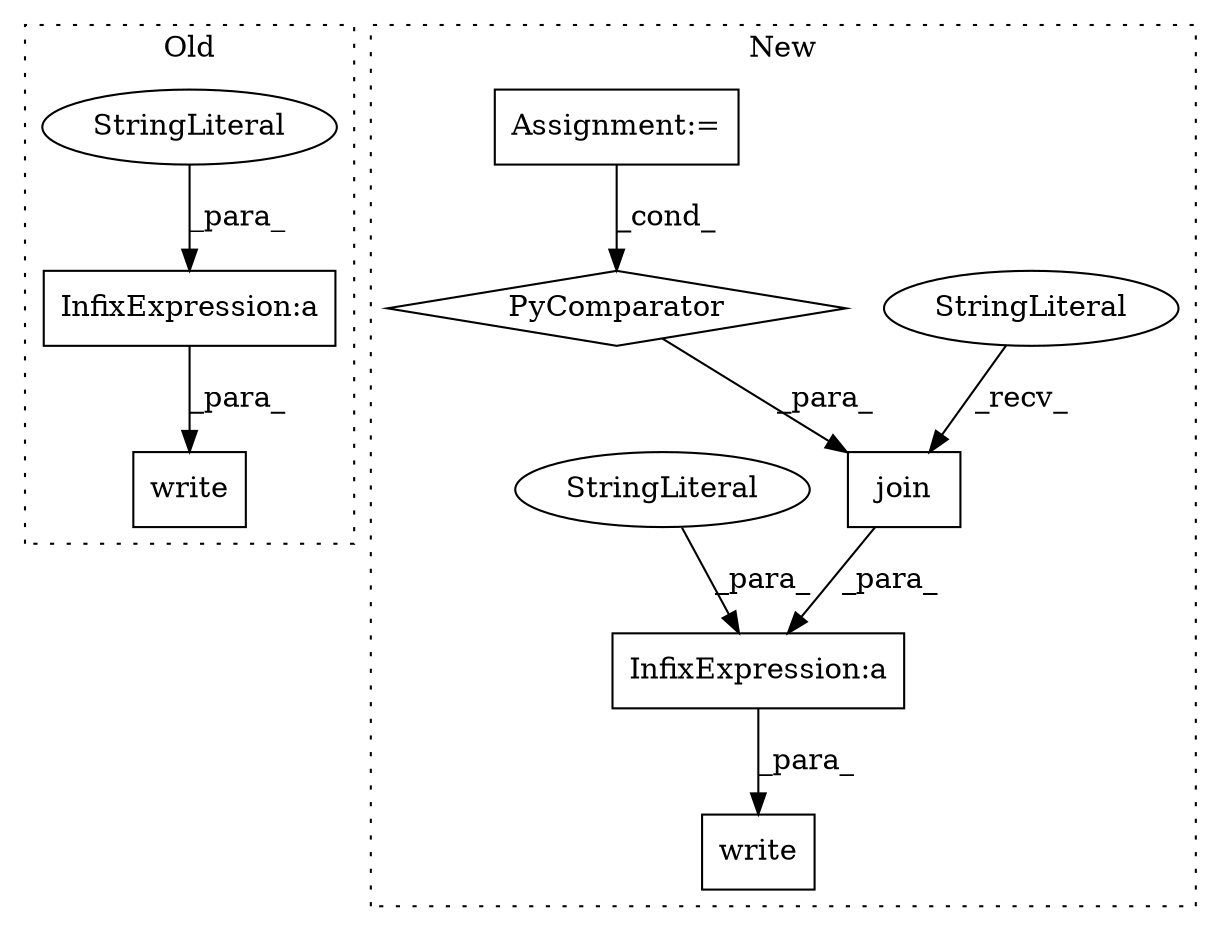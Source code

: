 digraph G {
subgraph cluster0 {
1 [label="write" a="32" s="3158,3196" l="6,1" shape="box"];
5 [label="InfixExpression:a" a="27" s="3183" l="3" shape="box"];
6 [label="StringLiteral" a="45" s="3164" l="19" shape="ellipse"];
label = "Old";
style="dotted";
}
subgraph cluster1 {
2 [label="join" a="32" s="3149,3288" l="20,-3" shape="box"];
3 [label="StringLiteral" a="45" s="3145" l="3" shape="ellipse"];
4 [label="Assignment:=" a="7" s="3262" l="20" shape="box"];
7 [label="write" a="32" s="3046,3285" l="6,2" shape="box"];
8 [label="InfixExpression:a" a="27" s="3066" l="14" shape="box"];
9 [label="StringLiteral" a="45" s="3052" l="14" shape="ellipse"];
10 [label="PyComparator" a="113" s="3262" l="20" shape="diamond"];
label = "New";
style="dotted";
}
2 -> 8 [label="_para_"];
3 -> 2 [label="_recv_"];
4 -> 10 [label="_cond_"];
5 -> 1 [label="_para_"];
6 -> 5 [label="_para_"];
8 -> 7 [label="_para_"];
9 -> 8 [label="_para_"];
10 -> 2 [label="_para_"];
}